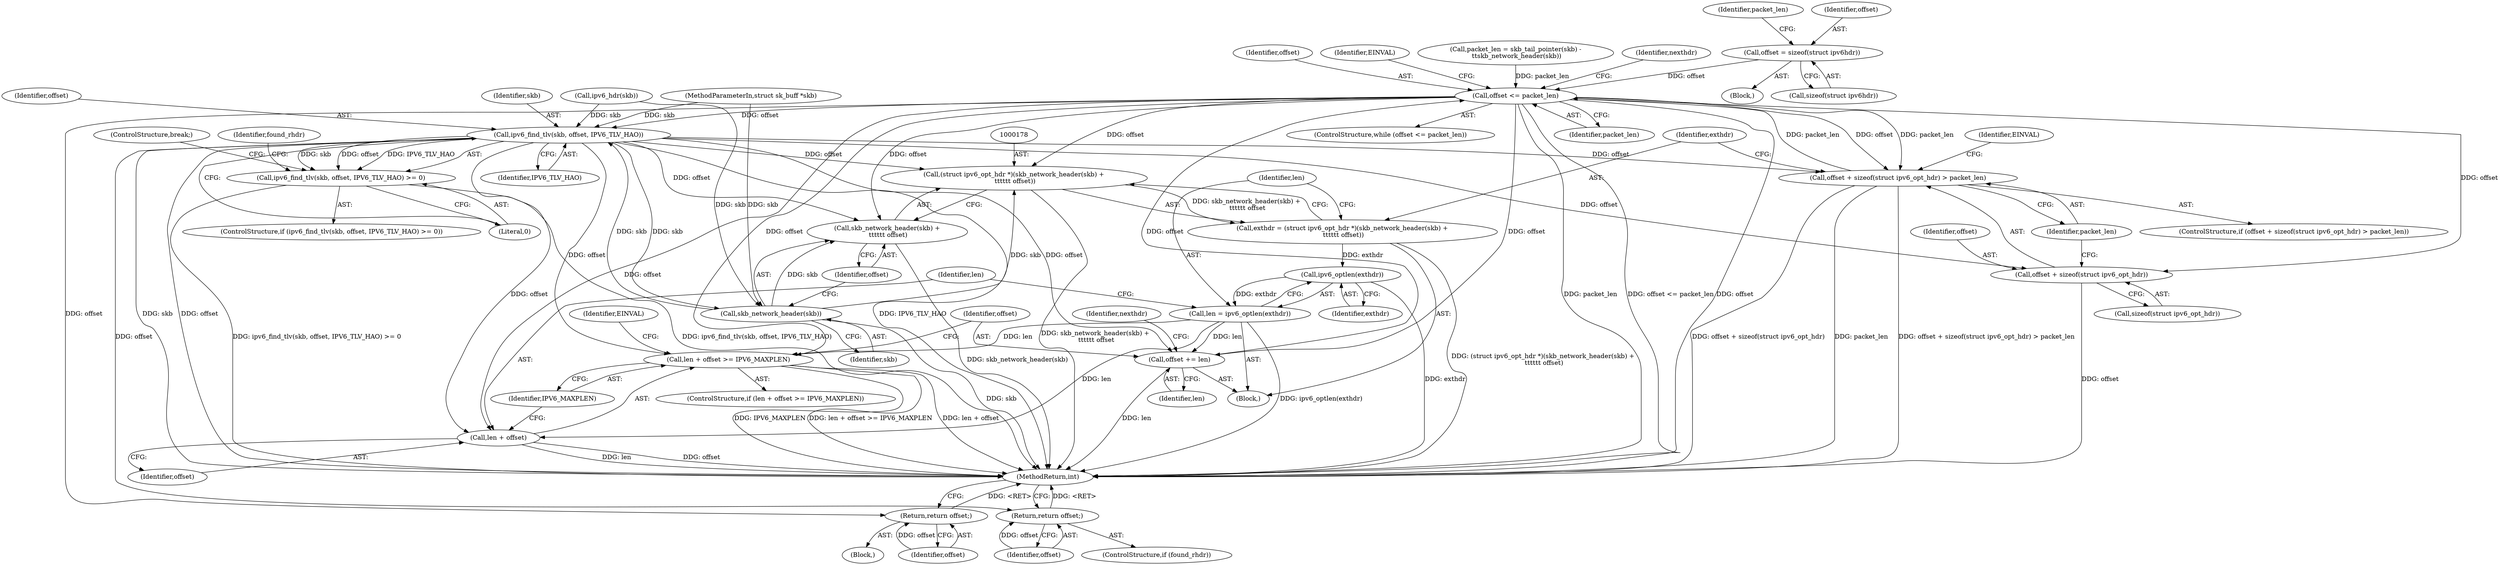 digraph "0_linux_6399f1fae4ec29fab5ec76070435555e256ca3a6@API" {
"1000105" [label="(Call,offset = sizeof(struct ipv6hdr))"];
"1000130" [label="(Call,offset <= packet_len)"];
"1000151" [label="(Call,ipv6_find_tlv(skb, offset, IPV6_TLV_HAO))"];
"1000150" [label="(Call,ipv6_find_tlv(skb, offset, IPV6_TLV_HAO) >= 0)"];
"1000159" [label="(Return,return offset;)"];
"1000166" [label="(Call,offset + sizeof(struct ipv6_opt_hdr) > packet_len)"];
"1000167" [label="(Call,offset + sizeof(struct ipv6_opt_hdr))"];
"1000177" [label="(Call,(struct ipv6_opt_hdr *)(skb_network_header(skb) +\n \t\t\t\t\t\t offset))"];
"1000175" [label="(Call,exthdr = (struct ipv6_opt_hdr *)(skb_network_header(skb) +\n \t\t\t\t\t\t offset))"];
"1000185" [label="(Call,ipv6_optlen(exthdr))"];
"1000183" [label="(Call,len = ipv6_optlen(exthdr))"];
"1000188" [label="(Call,len + offset >= IPV6_MAXPLEN)"];
"1000189" [label="(Call,len + offset)"];
"1000196" [label="(Call,offset += len)"];
"1000180" [label="(Call,skb_network_header(skb))"];
"1000179" [label="(Call,skb_network_header(skb) +\n \t\t\t\t\t\t offset)"];
"1000163" [label="(Return,return offset;)"];
"1000159" [label="(Return,return offset;)"];
"1000208" [label="(Identifier,EINVAL)"];
"1000110" [label="(Call,packet_len = skb_tail_pointer(skb) -\n \t\tskb_network_header(skb))"];
"1000177" [label="(Call,(struct ipv6_opt_hdr *)(skb_network_header(skb) +\n \t\t\t\t\t\t offset))"];
"1000189" [label="(Call,len + offset)"];
"1000156" [label="(ControlStructure,break;)"];
"1000111" [label="(Identifier,packet_len)"];
"1000183" [label="(Call,len = ipv6_optlen(exthdr))"];
"1000176" [label="(Identifier,exthdr)"];
"1000153" [label="(Identifier,offset)"];
"1000151" [label="(Call,ipv6_find_tlv(skb, offset, IPV6_TLV_HAO))"];
"1000163" [label="(Return,return offset;)"];
"1000150" [label="(Call,ipv6_find_tlv(skb, offset, IPV6_TLV_HAO) >= 0)"];
"1000190" [label="(Identifier,len)"];
"1000192" [label="(Identifier,IPV6_MAXPLEN)"];
"1000165" [label="(ControlStructure,if (offset + sizeof(struct ipv6_opt_hdr) > packet_len))"];
"1000191" [label="(Identifier,offset)"];
"1000169" [label="(Call,sizeof(struct ipv6_opt_hdr))"];
"1000166" [label="(Call,offset + sizeof(struct ipv6_opt_hdr) > packet_len)"];
"1000171" [label="(Identifier,packet_len)"];
"1000139" [label="(Identifier,nexthdr)"];
"1000154" [label="(Identifier,IPV6_TLV_HAO)"];
"1000140" [label="(Block,)"];
"1000149" [label="(ControlStructure,if (ipv6_find_tlv(skb, offset, IPV6_TLV_HAO) >= 0))"];
"1000187" [label="(ControlStructure,if (len + offset >= IPV6_MAXPLEN))"];
"1000131" [label="(Identifier,offset)"];
"1000160" [label="(Identifier,offset)"];
"1000103" [label="(Block,)"];
"1000179" [label="(Call,skb_network_header(skb) +\n \t\t\t\t\t\t offset)"];
"1000157" [label="(ControlStructure,if (found_rhdr))"];
"1000126" [label="(Call,ipv6_hdr(skb))"];
"1000158" [label="(Identifier,found_rhdr)"];
"1000201" [label="(Identifier,nexthdr)"];
"1000195" [label="(Identifier,EINVAL)"];
"1000182" [label="(Identifier,offset)"];
"1000107" [label="(Call,sizeof(struct ipv6hdr))"];
"1000164" [label="(Identifier,offset)"];
"1000130" [label="(Call,offset <= packet_len)"];
"1000129" [label="(ControlStructure,while (offset <= packet_len))"];
"1000180" [label="(Call,skb_network_header(skb))"];
"1000101" [label="(MethodParameterIn,struct sk_buff *skb)"];
"1000181" [label="(Identifier,skb)"];
"1000167" [label="(Call,offset + sizeof(struct ipv6_opt_hdr))"];
"1000174" [label="(Identifier,EINVAL)"];
"1000196" [label="(Call,offset += len)"];
"1000175" [label="(Call,exthdr = (struct ipv6_opt_hdr *)(skb_network_header(skb) +\n \t\t\t\t\t\t offset))"];
"1000152" [label="(Identifier,skb)"];
"1000106" [label="(Identifier,offset)"];
"1000105" [label="(Call,offset = sizeof(struct ipv6hdr))"];
"1000155" [label="(Literal,0)"];
"1000185" [label="(Call,ipv6_optlen(exthdr))"];
"1000209" [label="(MethodReturn,int)"];
"1000197" [label="(Identifier,offset)"];
"1000133" [label="(Block,)"];
"1000184" [label="(Identifier,len)"];
"1000198" [label="(Identifier,len)"];
"1000168" [label="(Identifier,offset)"];
"1000186" [label="(Identifier,exthdr)"];
"1000132" [label="(Identifier,packet_len)"];
"1000188" [label="(Call,len + offset >= IPV6_MAXPLEN)"];
"1000105" -> "1000103"  [label="AST: "];
"1000105" -> "1000107"  [label="CFG: "];
"1000106" -> "1000105"  [label="AST: "];
"1000107" -> "1000105"  [label="AST: "];
"1000111" -> "1000105"  [label="CFG: "];
"1000105" -> "1000130"  [label="DDG: offset"];
"1000130" -> "1000129"  [label="AST: "];
"1000130" -> "1000132"  [label="CFG: "];
"1000131" -> "1000130"  [label="AST: "];
"1000132" -> "1000130"  [label="AST: "];
"1000139" -> "1000130"  [label="CFG: "];
"1000208" -> "1000130"  [label="CFG: "];
"1000130" -> "1000209"  [label="DDG: packet_len"];
"1000130" -> "1000209"  [label="DDG: offset <= packet_len"];
"1000130" -> "1000209"  [label="DDG: offset"];
"1000196" -> "1000130"  [label="DDG: offset"];
"1000166" -> "1000130"  [label="DDG: packet_len"];
"1000110" -> "1000130"  [label="DDG: packet_len"];
"1000130" -> "1000151"  [label="DDG: offset"];
"1000130" -> "1000163"  [label="DDG: offset"];
"1000130" -> "1000166"  [label="DDG: offset"];
"1000130" -> "1000166"  [label="DDG: packet_len"];
"1000130" -> "1000167"  [label="DDG: offset"];
"1000130" -> "1000177"  [label="DDG: offset"];
"1000130" -> "1000179"  [label="DDG: offset"];
"1000130" -> "1000188"  [label="DDG: offset"];
"1000130" -> "1000189"  [label="DDG: offset"];
"1000130" -> "1000196"  [label="DDG: offset"];
"1000151" -> "1000150"  [label="AST: "];
"1000151" -> "1000154"  [label="CFG: "];
"1000152" -> "1000151"  [label="AST: "];
"1000153" -> "1000151"  [label="AST: "];
"1000154" -> "1000151"  [label="AST: "];
"1000155" -> "1000151"  [label="CFG: "];
"1000151" -> "1000209"  [label="DDG: IPV6_TLV_HAO"];
"1000151" -> "1000209"  [label="DDG: skb"];
"1000151" -> "1000209"  [label="DDG: offset"];
"1000151" -> "1000150"  [label="DDG: skb"];
"1000151" -> "1000150"  [label="DDG: offset"];
"1000151" -> "1000150"  [label="DDG: IPV6_TLV_HAO"];
"1000180" -> "1000151"  [label="DDG: skb"];
"1000126" -> "1000151"  [label="DDG: skb"];
"1000101" -> "1000151"  [label="DDG: skb"];
"1000151" -> "1000159"  [label="DDG: offset"];
"1000151" -> "1000166"  [label="DDG: offset"];
"1000151" -> "1000167"  [label="DDG: offset"];
"1000151" -> "1000177"  [label="DDG: offset"];
"1000151" -> "1000180"  [label="DDG: skb"];
"1000151" -> "1000179"  [label="DDG: offset"];
"1000151" -> "1000188"  [label="DDG: offset"];
"1000151" -> "1000189"  [label="DDG: offset"];
"1000151" -> "1000196"  [label="DDG: offset"];
"1000150" -> "1000149"  [label="AST: "];
"1000150" -> "1000155"  [label="CFG: "];
"1000155" -> "1000150"  [label="AST: "];
"1000156" -> "1000150"  [label="CFG: "];
"1000158" -> "1000150"  [label="CFG: "];
"1000150" -> "1000209"  [label="DDG: ipv6_find_tlv(skb, offset, IPV6_TLV_HAO)"];
"1000150" -> "1000209"  [label="DDG: ipv6_find_tlv(skb, offset, IPV6_TLV_HAO) >= 0"];
"1000159" -> "1000157"  [label="AST: "];
"1000159" -> "1000160"  [label="CFG: "];
"1000160" -> "1000159"  [label="AST: "];
"1000209" -> "1000159"  [label="CFG: "];
"1000159" -> "1000209"  [label="DDG: <RET>"];
"1000160" -> "1000159"  [label="DDG: offset"];
"1000166" -> "1000165"  [label="AST: "];
"1000166" -> "1000171"  [label="CFG: "];
"1000167" -> "1000166"  [label="AST: "];
"1000171" -> "1000166"  [label="AST: "];
"1000174" -> "1000166"  [label="CFG: "];
"1000176" -> "1000166"  [label="CFG: "];
"1000166" -> "1000209"  [label="DDG: offset + sizeof(struct ipv6_opt_hdr) > packet_len"];
"1000166" -> "1000209"  [label="DDG: offset + sizeof(struct ipv6_opt_hdr)"];
"1000166" -> "1000209"  [label="DDG: packet_len"];
"1000167" -> "1000169"  [label="CFG: "];
"1000168" -> "1000167"  [label="AST: "];
"1000169" -> "1000167"  [label="AST: "];
"1000171" -> "1000167"  [label="CFG: "];
"1000167" -> "1000209"  [label="DDG: offset"];
"1000177" -> "1000175"  [label="AST: "];
"1000177" -> "1000179"  [label="CFG: "];
"1000178" -> "1000177"  [label="AST: "];
"1000179" -> "1000177"  [label="AST: "];
"1000175" -> "1000177"  [label="CFG: "];
"1000177" -> "1000209"  [label="DDG: skb_network_header(skb) +\n \t\t\t\t\t\t offset"];
"1000177" -> "1000175"  [label="DDG: skb_network_header(skb) +\n \t\t\t\t\t\t offset"];
"1000180" -> "1000177"  [label="DDG: skb"];
"1000175" -> "1000133"  [label="AST: "];
"1000176" -> "1000175"  [label="AST: "];
"1000184" -> "1000175"  [label="CFG: "];
"1000175" -> "1000209"  [label="DDG: (struct ipv6_opt_hdr *)(skb_network_header(skb) +\n \t\t\t\t\t\t offset)"];
"1000175" -> "1000185"  [label="DDG: exthdr"];
"1000185" -> "1000183"  [label="AST: "];
"1000185" -> "1000186"  [label="CFG: "];
"1000186" -> "1000185"  [label="AST: "];
"1000183" -> "1000185"  [label="CFG: "];
"1000185" -> "1000209"  [label="DDG: exthdr"];
"1000185" -> "1000183"  [label="DDG: exthdr"];
"1000183" -> "1000133"  [label="AST: "];
"1000184" -> "1000183"  [label="AST: "];
"1000190" -> "1000183"  [label="CFG: "];
"1000183" -> "1000209"  [label="DDG: ipv6_optlen(exthdr)"];
"1000183" -> "1000188"  [label="DDG: len"];
"1000183" -> "1000189"  [label="DDG: len"];
"1000183" -> "1000196"  [label="DDG: len"];
"1000188" -> "1000187"  [label="AST: "];
"1000188" -> "1000192"  [label="CFG: "];
"1000189" -> "1000188"  [label="AST: "];
"1000192" -> "1000188"  [label="AST: "];
"1000195" -> "1000188"  [label="CFG: "];
"1000197" -> "1000188"  [label="CFG: "];
"1000188" -> "1000209"  [label="DDG: len + offset >= IPV6_MAXPLEN"];
"1000188" -> "1000209"  [label="DDG: len + offset"];
"1000188" -> "1000209"  [label="DDG: IPV6_MAXPLEN"];
"1000189" -> "1000191"  [label="CFG: "];
"1000190" -> "1000189"  [label="AST: "];
"1000191" -> "1000189"  [label="AST: "];
"1000192" -> "1000189"  [label="CFG: "];
"1000189" -> "1000209"  [label="DDG: len"];
"1000189" -> "1000209"  [label="DDG: offset"];
"1000196" -> "1000133"  [label="AST: "];
"1000196" -> "1000198"  [label="CFG: "];
"1000197" -> "1000196"  [label="AST: "];
"1000198" -> "1000196"  [label="AST: "];
"1000201" -> "1000196"  [label="CFG: "];
"1000196" -> "1000209"  [label="DDG: len"];
"1000180" -> "1000179"  [label="AST: "];
"1000180" -> "1000181"  [label="CFG: "];
"1000181" -> "1000180"  [label="AST: "];
"1000182" -> "1000180"  [label="CFG: "];
"1000180" -> "1000209"  [label="DDG: skb"];
"1000180" -> "1000179"  [label="DDG: skb"];
"1000126" -> "1000180"  [label="DDG: skb"];
"1000101" -> "1000180"  [label="DDG: skb"];
"1000179" -> "1000182"  [label="CFG: "];
"1000182" -> "1000179"  [label="AST: "];
"1000179" -> "1000209"  [label="DDG: skb_network_header(skb)"];
"1000163" -> "1000140"  [label="AST: "];
"1000163" -> "1000164"  [label="CFG: "];
"1000164" -> "1000163"  [label="AST: "];
"1000209" -> "1000163"  [label="CFG: "];
"1000163" -> "1000209"  [label="DDG: <RET>"];
"1000164" -> "1000163"  [label="DDG: offset"];
}
